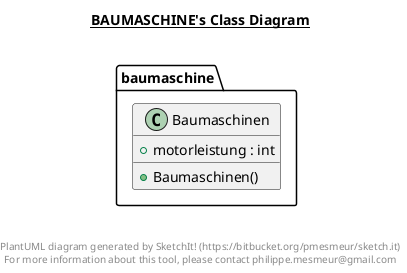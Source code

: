 @startuml

title __BAUMASCHINE's Class Diagram__\n

  namespace baumaschine {
    class baumaschine.Baumaschinen {
        + motorleistung : int
        + Baumaschinen()
    }
  }
  



right footer


PlantUML diagram generated by SketchIt! (https://bitbucket.org/pmesmeur/sketch.it)
For more information about this tool, please contact philippe.mesmeur@gmail.com
endfooter

@enduml
